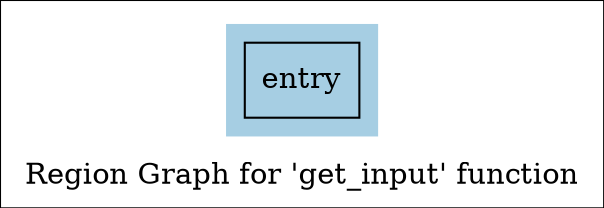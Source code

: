 digraph "Region Graph for 'get_input' function" {
	label="Region Graph for 'get_input' function";

	Node0x55924e627790 [shape=record,label="{entry}"];
	colorscheme = "paired12"
        subgraph cluster_0x55924e62f8a0 {
          label = "";
          style = filled;
          color = 1
          Node0x55924e627790;
        }
}
